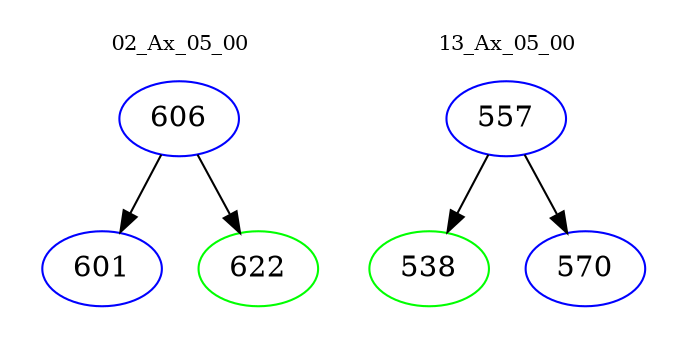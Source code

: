digraph{
subgraph cluster_0 {
color = white
label = "02_Ax_05_00";
fontsize=10;
T0_606 [label="606", color="blue"]
T0_606 -> T0_601 [color="black"]
T0_601 [label="601", color="blue"]
T0_606 -> T0_622 [color="black"]
T0_622 [label="622", color="green"]
}
subgraph cluster_1 {
color = white
label = "13_Ax_05_00";
fontsize=10;
T1_557 [label="557", color="blue"]
T1_557 -> T1_538 [color="black"]
T1_538 [label="538", color="green"]
T1_557 -> T1_570 [color="black"]
T1_570 [label="570", color="blue"]
}
}
